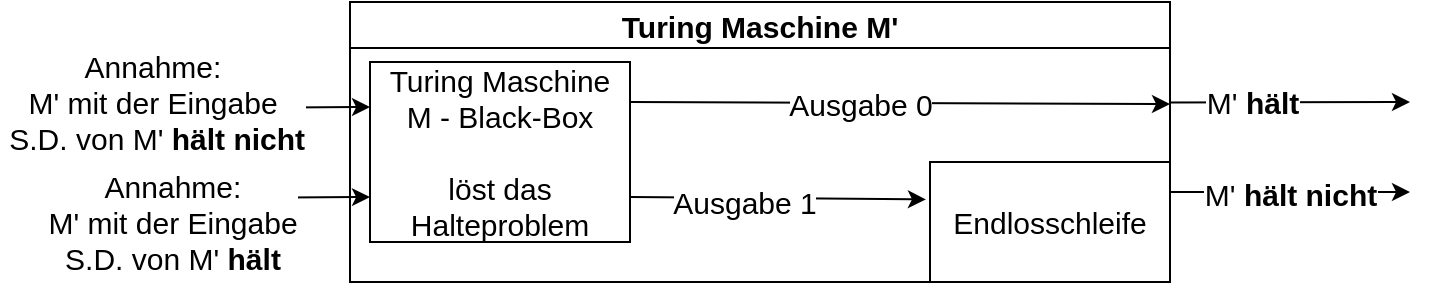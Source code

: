 <mxfile>
    <diagram id="D5WX0ZXGpvZFOQNJjoY-" name="Seite-1">
        <mxGraphModel dx="1171" dy="548" grid="1" gridSize="10" guides="1" tooltips="1" connect="1" arrows="1" fold="1" page="1" pageScale="1" pageWidth="827" pageHeight="1169" math="0" shadow="0">
            <root>
                <mxCell id="0"/>
                <mxCell id="1" parent="0"/>
                <mxCell id="2" value="Turing Maschine M'" style="swimlane;fontSize=15;" parent="1" vertex="1">
                    <mxGeometry x="240" y="260" width="410" height="140" as="geometry"/>
                </mxCell>
                <mxCell id="4" value="&lt;font style=&quot;font-size: 15px&quot;&gt;Endlosschleife&lt;/font&gt;" style="rounded=0;whiteSpace=wrap;html=1;" parent="2" vertex="1">
                    <mxGeometry x="290" y="80" width="120" height="60" as="geometry"/>
                </mxCell>
                <mxCell id="10" value="" style="endArrow=classic;html=1;entryX=0;entryY=0.25;entryDx=0;entryDy=0;" parent="2" target="20" edge="1">
                    <mxGeometry width="50" height="50" relative="1" as="geometry">
                        <mxPoint x="-80" y="53" as="sourcePoint"/>
                        <mxPoint y="52.5" as="targetPoint"/>
                    </mxGeometry>
                </mxCell>
                <mxCell id="11" value="&lt;font style=&quot;font-size: 15px&quot;&gt;Annahme:&lt;br&gt;M' mit der Eingabe&lt;br&gt;&amp;nbsp;S.D.&amp;nbsp;von M'&amp;nbsp;&lt;b&gt;hält nicht&lt;/b&gt;&lt;/font&gt;" style="edgeLabel;html=1;align=center;verticalAlign=middle;resizable=0;points=[];" parent="10" vertex="1" connectable="0">
                    <mxGeometry x="-0.762" relative="1" as="geometry">
                        <mxPoint x="-30" y="-3" as="offset"/>
                    </mxGeometry>
                </mxCell>
                <mxCell id="6" style="edgeStyle=none;html=1;entryX=-0.017;entryY=0.312;entryDx=0;entryDy=0;entryPerimeter=0;exitX=1;exitY=0.75;exitDx=0;exitDy=0;" parent="2" source="20" target="4" edge="1">
                    <mxGeometry relative="1" as="geometry">
                        <mxPoint x="140" y="137.5" as="sourcePoint"/>
                    </mxGeometry>
                </mxCell>
                <mxCell id="8" value="&lt;font style=&quot;font-size: 15px&quot;&gt;Ausgabe 1&lt;/font&gt;" style="edgeLabel;html=1;align=center;verticalAlign=middle;resizable=0;points=[];" parent="6" vertex="1" connectable="0">
                    <mxGeometry x="-0.436" relative="1" as="geometry">
                        <mxPoint x="15" y="2" as="offset"/>
                    </mxGeometry>
                </mxCell>
                <mxCell id="20" value="&lt;font style=&quot;font-size: 15px&quot;&gt;Turing Maschine&lt;br&gt;M - Black-Box&lt;br&gt;&lt;br&gt;löst das Halteproblem&lt;/font&gt;" style="rounded=0;whiteSpace=wrap;html=1;" vertex="1" parent="2">
                    <mxGeometry x="10" y="30" width="130" height="90" as="geometry"/>
                </mxCell>
                <mxCell id="7" style="edgeStyle=none;html=1;exitX=1;exitY=0.25;exitDx=0;exitDy=0;" parent="2" edge="1">
                    <mxGeometry relative="1" as="geometry">
                        <mxPoint x="410" y="51" as="targetPoint"/>
                        <mxPoint x="140" y="50" as="sourcePoint"/>
                    </mxGeometry>
                </mxCell>
                <mxCell id="9" value="&lt;font style=&quot;font-size: 15px&quot;&gt;Ausgabe 0&lt;/font&gt;" style="edgeLabel;html=1;align=center;verticalAlign=middle;resizable=0;points=[];" parent="7" vertex="1" connectable="0">
                    <mxGeometry x="-0.147" relative="1" as="geometry">
                        <mxPoint as="offset"/>
                    </mxGeometry>
                </mxCell>
                <mxCell id="14" value="" style="endArrow=classic;html=1;" parent="1" edge="1">
                    <mxGeometry width="50" height="50" relative="1" as="geometry">
                        <mxPoint x="650" y="310.26" as="sourcePoint"/>
                        <mxPoint x="770" y="310" as="targetPoint"/>
                        <Array as="points"/>
                    </mxGeometry>
                </mxCell>
                <mxCell id="15" value="&lt;font style=&quot;font-size: 15px&quot;&gt;M' &lt;b&gt;hält&lt;/b&gt;&lt;/font&gt;" style="edgeLabel;html=1;align=center;verticalAlign=middle;resizable=0;points=[];" parent="14" vertex="1" connectable="0">
                    <mxGeometry x="0.294" relative="1" as="geometry">
                        <mxPoint x="-37" as="offset"/>
                    </mxGeometry>
                </mxCell>
                <mxCell id="16" value="" style="endArrow=classic;html=1;exitX=1;exitY=0.25;exitDx=0;exitDy=0;" parent="1" source="4" edge="1">
                    <mxGeometry width="50" height="50" relative="1" as="geometry">
                        <mxPoint x="700" y="430" as="sourcePoint"/>
                        <mxPoint x="770" y="355" as="targetPoint"/>
                    </mxGeometry>
                </mxCell>
                <mxCell id="17" value="&lt;font style=&quot;font-size: 15px&quot;&gt;M' &lt;b&gt;hält nicht&lt;/b&gt;&lt;/font&gt;" style="edgeLabel;html=1;align=center;verticalAlign=middle;resizable=0;points=[];" parent="16" vertex="1" connectable="0">
                    <mxGeometry x="0.153" y="-1" relative="1" as="geometry">
                        <mxPoint x="-9" as="offset"/>
                    </mxGeometry>
                </mxCell>
                <mxCell id="22" value="" style="endArrow=classic;html=1;fontSize=14;entryX=0;entryY=0.75;entryDx=0;entryDy=0;" edge="1" parent="1" target="20">
                    <mxGeometry width="50" height="50" relative="1" as="geometry">
                        <mxPoint x="170" y="358" as="sourcePoint"/>
                        <mxPoint x="190" y="360" as="targetPoint"/>
                    </mxGeometry>
                </mxCell>
                <mxCell id="23" value="&lt;font style=&quot;font-size: 15px&quot;&gt;Annahme:&lt;br&gt;M' mit der Eingabe&lt;br&gt;S.D. von M'&amp;nbsp;&lt;b&gt;hält&lt;/b&gt;&lt;/font&gt;" style="edgeLabel;html=1;align=center;verticalAlign=middle;resizable=0;points=[];fontSize=14;" vertex="1" connectable="0" parent="22">
                    <mxGeometry x="-0.563" y="2" relative="1" as="geometry">
                        <mxPoint x="-37" y="14" as="offset"/>
                    </mxGeometry>
                </mxCell>
            </root>
        </mxGraphModel>
    </diagram>
</mxfile>